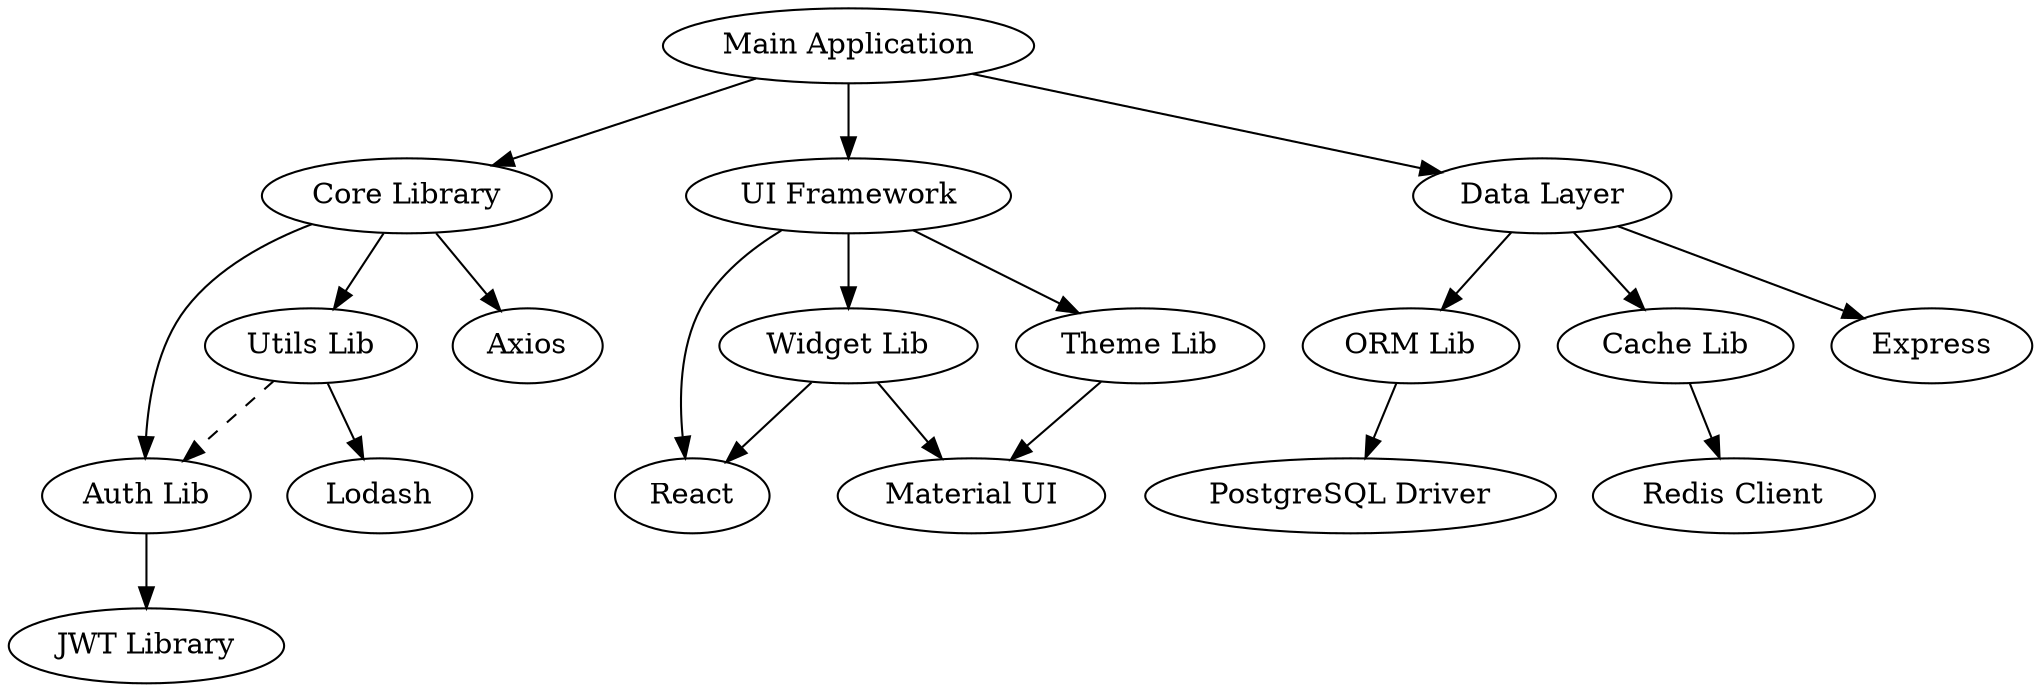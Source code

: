 digraph ProjectDependencies {
    // Core project
    "Main Application" [type="organization", level="3"];
    
    // Major modules
    "Core Library" [type="lob", level="2"];
    "UI Framework" [type="lob", level="2"];
    "Data Layer" [type="lob", level="2"];
    
    // Libraries
    "Auth Lib" [type="site", level="1"];
    "Utils Lib" [type="site", level="1"];
    "Widget Lib" [type="site", level="1"];
    "Theme Lib" [type="site", level="1"];
    "ORM Lib" [type="site", level="1"];
    "Cache Lib" [type="site", level="1"];
    
    // External dependencies
    "React" [type="team", level="0"];
    "Express" [type="team", level="0"];
    "PostgreSQL Driver" [type="team", level="0"];
    "Redis Client" [type="team", level="0"];
    "JWT Library" [type="team", level="0"];
    "Lodash" [type="team", level="0"];
    "Axios" [type="team", level="0"];
    "Material UI" [type="team", level="0"];
    
    // Dependency tree
    "Main Application" -> "Core Library";
    "Main Application" -> "UI Framework";
    "Main Application" -> "Data Layer";
    
    "Core Library" -> "Auth Lib";
    "Core Library" -> "Utils Lib";
    
    "UI Framework" -> "Widget Lib";
    "UI Framework" -> "Theme Lib";
    
    "Data Layer" -> "ORM Lib";
    "Data Layer" -> "Cache Lib";
    
    "Auth Lib" -> "JWT Library";
    "Utils Lib" -> "Lodash";
    "Widget Lib" -> "React";
    "Widget Lib" -> "Material UI";
    "Theme Lib" -> "Material UI";
    "ORM Lib" -> "PostgreSQL Driver";
    "Cache Lib" -> "Redis Client";
    
    // Additional dependencies
    "Core Library" -> "Axios";
    "UI Framework" -> "React";
    "Data Layer" -> "Express";
    
    // Circular dependency example (shown as dashed)
    "Utils Lib" -> "Auth Lib" [style="dashed"];
}